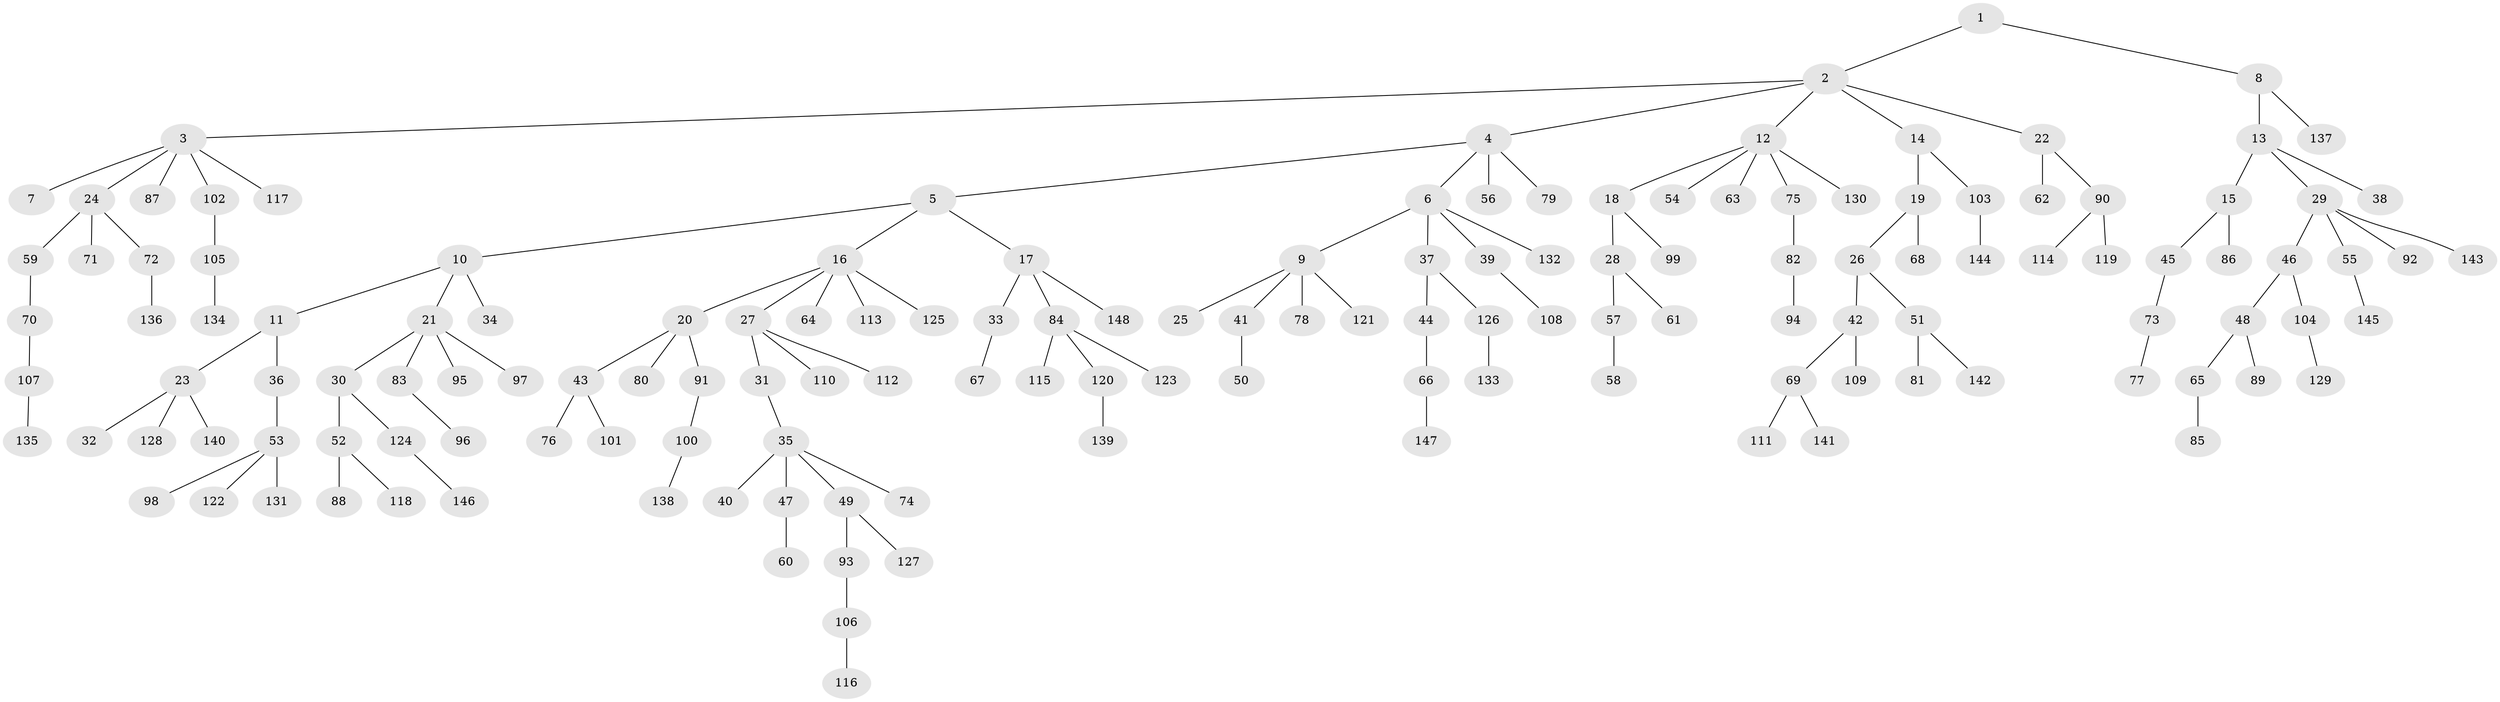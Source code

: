 // Generated by graph-tools (version 1.1) at 2025/36/03/09/25 02:36:45]
// undirected, 148 vertices, 147 edges
graph export_dot {
graph [start="1"]
  node [color=gray90,style=filled];
  1;
  2;
  3;
  4;
  5;
  6;
  7;
  8;
  9;
  10;
  11;
  12;
  13;
  14;
  15;
  16;
  17;
  18;
  19;
  20;
  21;
  22;
  23;
  24;
  25;
  26;
  27;
  28;
  29;
  30;
  31;
  32;
  33;
  34;
  35;
  36;
  37;
  38;
  39;
  40;
  41;
  42;
  43;
  44;
  45;
  46;
  47;
  48;
  49;
  50;
  51;
  52;
  53;
  54;
  55;
  56;
  57;
  58;
  59;
  60;
  61;
  62;
  63;
  64;
  65;
  66;
  67;
  68;
  69;
  70;
  71;
  72;
  73;
  74;
  75;
  76;
  77;
  78;
  79;
  80;
  81;
  82;
  83;
  84;
  85;
  86;
  87;
  88;
  89;
  90;
  91;
  92;
  93;
  94;
  95;
  96;
  97;
  98;
  99;
  100;
  101;
  102;
  103;
  104;
  105;
  106;
  107;
  108;
  109;
  110;
  111;
  112;
  113;
  114;
  115;
  116;
  117;
  118;
  119;
  120;
  121;
  122;
  123;
  124;
  125;
  126;
  127;
  128;
  129;
  130;
  131;
  132;
  133;
  134;
  135;
  136;
  137;
  138;
  139;
  140;
  141;
  142;
  143;
  144;
  145;
  146;
  147;
  148;
  1 -- 2;
  1 -- 8;
  2 -- 3;
  2 -- 4;
  2 -- 12;
  2 -- 14;
  2 -- 22;
  3 -- 7;
  3 -- 24;
  3 -- 87;
  3 -- 102;
  3 -- 117;
  4 -- 5;
  4 -- 6;
  4 -- 56;
  4 -- 79;
  5 -- 10;
  5 -- 16;
  5 -- 17;
  6 -- 9;
  6 -- 37;
  6 -- 39;
  6 -- 132;
  8 -- 13;
  8 -- 137;
  9 -- 25;
  9 -- 41;
  9 -- 78;
  9 -- 121;
  10 -- 11;
  10 -- 21;
  10 -- 34;
  11 -- 23;
  11 -- 36;
  12 -- 18;
  12 -- 54;
  12 -- 63;
  12 -- 75;
  12 -- 130;
  13 -- 15;
  13 -- 29;
  13 -- 38;
  14 -- 19;
  14 -- 103;
  15 -- 45;
  15 -- 86;
  16 -- 20;
  16 -- 27;
  16 -- 64;
  16 -- 113;
  16 -- 125;
  17 -- 33;
  17 -- 84;
  17 -- 148;
  18 -- 28;
  18 -- 99;
  19 -- 26;
  19 -- 68;
  20 -- 43;
  20 -- 80;
  20 -- 91;
  21 -- 30;
  21 -- 83;
  21 -- 95;
  21 -- 97;
  22 -- 62;
  22 -- 90;
  23 -- 32;
  23 -- 128;
  23 -- 140;
  24 -- 59;
  24 -- 71;
  24 -- 72;
  26 -- 42;
  26 -- 51;
  27 -- 31;
  27 -- 110;
  27 -- 112;
  28 -- 57;
  28 -- 61;
  29 -- 46;
  29 -- 55;
  29 -- 92;
  29 -- 143;
  30 -- 52;
  30 -- 124;
  31 -- 35;
  33 -- 67;
  35 -- 40;
  35 -- 47;
  35 -- 49;
  35 -- 74;
  36 -- 53;
  37 -- 44;
  37 -- 126;
  39 -- 108;
  41 -- 50;
  42 -- 69;
  42 -- 109;
  43 -- 76;
  43 -- 101;
  44 -- 66;
  45 -- 73;
  46 -- 48;
  46 -- 104;
  47 -- 60;
  48 -- 65;
  48 -- 89;
  49 -- 93;
  49 -- 127;
  51 -- 81;
  51 -- 142;
  52 -- 88;
  52 -- 118;
  53 -- 98;
  53 -- 122;
  53 -- 131;
  55 -- 145;
  57 -- 58;
  59 -- 70;
  65 -- 85;
  66 -- 147;
  69 -- 111;
  69 -- 141;
  70 -- 107;
  72 -- 136;
  73 -- 77;
  75 -- 82;
  82 -- 94;
  83 -- 96;
  84 -- 115;
  84 -- 120;
  84 -- 123;
  90 -- 114;
  90 -- 119;
  91 -- 100;
  93 -- 106;
  100 -- 138;
  102 -- 105;
  103 -- 144;
  104 -- 129;
  105 -- 134;
  106 -- 116;
  107 -- 135;
  120 -- 139;
  124 -- 146;
  126 -- 133;
}
